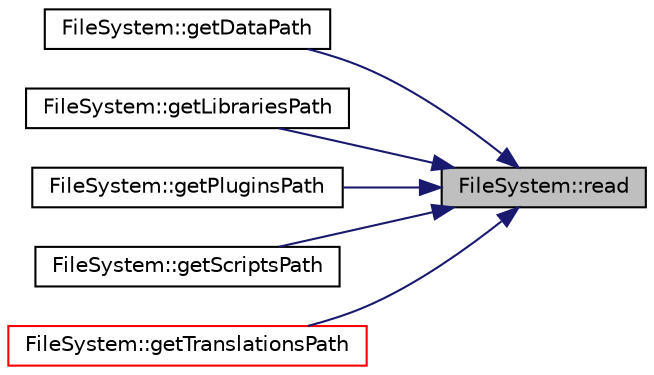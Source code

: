 digraph "FileSystem::read"
{
 // LATEX_PDF_SIZE
  edge [fontname="Helvetica",fontsize="10",labelfontname="Helvetica",labelfontsize="10"];
  node [fontname="Helvetica",fontsize="10",shape=record];
  rankdir="RL";
  Node1 [label="FileSystem::read",height=0.2,width=0.4,color="black", fillcolor="grey75", style="filled", fontcolor="black",tooltip=" "];
  Node1 -> Node2 [dir="back",color="midnightblue",fontsize="10",style="solid",fontname="Helvetica"];
  Node2 [label="FileSystem::getDataPath",height=0.2,width=0.4,color="black", fillcolor="white", style="filled",URL="$struct_file_system.html#aefb46a11570507e6ce32ad885648f1e9",tooltip=" "];
  Node1 -> Node3 [dir="back",color="midnightblue",fontsize="10",style="solid",fontname="Helvetica"];
  Node3 [label="FileSystem::getLibrariesPath",height=0.2,width=0.4,color="black", fillcolor="white", style="filled",URL="$struct_file_system.html#a63e6d2e03f6dea5a8e1a4c2b22a9fe4e",tooltip=" "];
  Node1 -> Node4 [dir="back",color="midnightblue",fontsize="10",style="solid",fontname="Helvetica"];
  Node4 [label="FileSystem::getPluginsPath",height=0.2,width=0.4,color="black", fillcolor="white", style="filled",URL="$struct_file_system.html#ad8b845435897e990d1d7aa2245253c3c",tooltip=" "];
  Node1 -> Node5 [dir="back",color="midnightblue",fontsize="10",style="solid",fontname="Helvetica"];
  Node5 [label="FileSystem::getScriptsPath",height=0.2,width=0.4,color="black", fillcolor="white", style="filled",URL="$struct_file_system.html#a1127df0b58c468f7f12c088dbee9c55d",tooltip=" "];
  Node1 -> Node6 [dir="back",color="midnightblue",fontsize="10",style="solid",fontname="Helvetica"];
  Node6 [label="FileSystem::getTranslationsPath",height=0.2,width=0.4,color="red", fillcolor="white", style="filled",URL="$struct_file_system.html#afc6327a98a490e309ff334de35e8cbd5",tooltip=" "];
}
